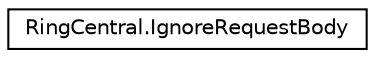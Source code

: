 digraph "Graphical Class Hierarchy"
{
 // LATEX_PDF_SIZE
  edge [fontname="Helvetica",fontsize="10",labelfontname="Helvetica",labelfontsize="10"];
  node [fontname="Helvetica",fontsize="10",shape=record];
  rankdir="LR";
  Node0 [label="RingCentral.IgnoreRequestBody",height=0.2,width=0.4,color="black", fillcolor="white", style="filled",URL="$classRingCentral_1_1IgnoreRequestBody.html",tooltip=" "];
}
